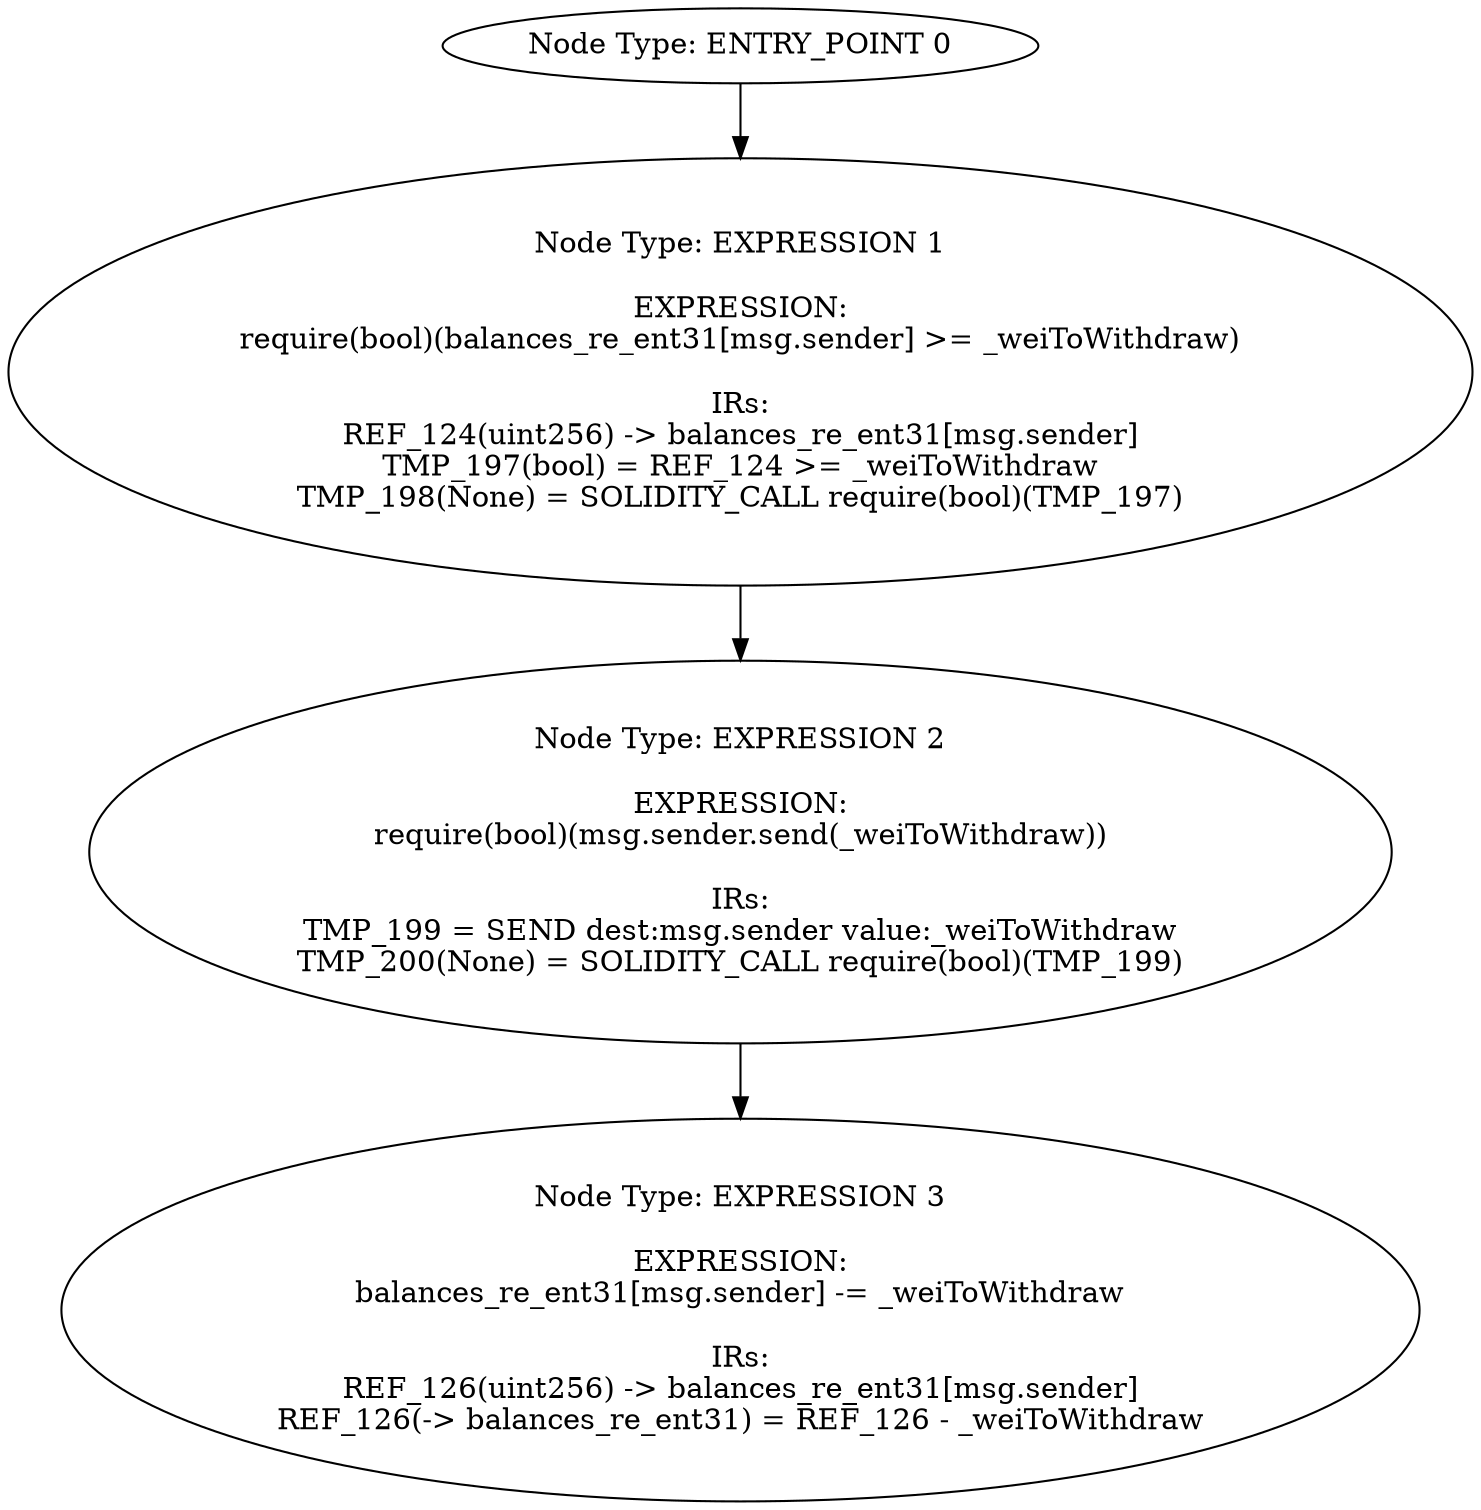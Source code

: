 digraph{
0[label="Node Type: ENTRY_POINT 0
"];
0->1;
1[label="Node Type: EXPRESSION 1

EXPRESSION:
require(bool)(balances_re_ent31[msg.sender] >= _weiToWithdraw)

IRs:
REF_124(uint256) -> balances_re_ent31[msg.sender]
TMP_197(bool) = REF_124 >= _weiToWithdraw
TMP_198(None) = SOLIDITY_CALL require(bool)(TMP_197)"];
1->2;
2[label="Node Type: EXPRESSION 2

EXPRESSION:
require(bool)(msg.sender.send(_weiToWithdraw))

IRs:
TMP_199 = SEND dest:msg.sender value:_weiToWithdraw
TMP_200(None) = SOLIDITY_CALL require(bool)(TMP_199)"];
2->3;
3[label="Node Type: EXPRESSION 3

EXPRESSION:
balances_re_ent31[msg.sender] -= _weiToWithdraw

IRs:
REF_126(uint256) -> balances_re_ent31[msg.sender]
REF_126(-> balances_re_ent31) = REF_126 - _weiToWithdraw"];
}

